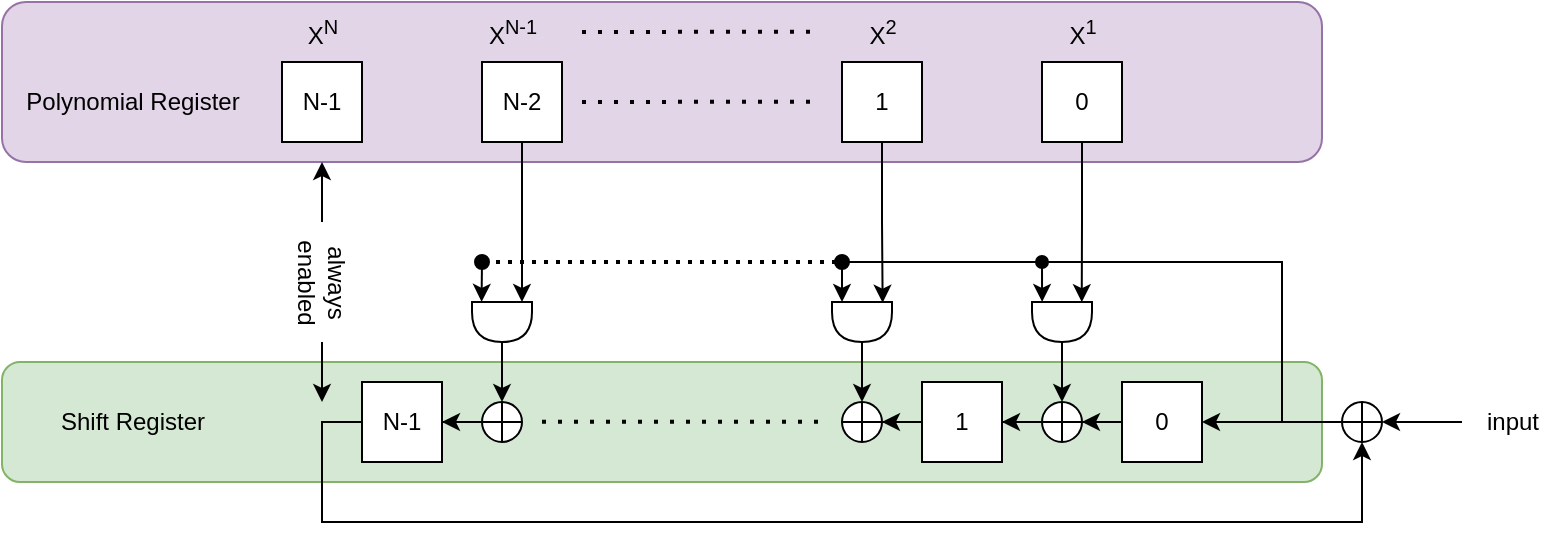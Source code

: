 <mxfile version="22.1.18" type="device">
  <diagram name="Page-1" id="EVpkC4bHWGLZ3YGjp6nC">
    <mxGraphModel dx="2632" dy="376" grid="1" gridSize="10" guides="1" tooltips="1" connect="1" arrows="1" fold="1" page="1" pageScale="1" pageWidth="1654" pageHeight="1169" math="0" shadow="0">
      <root>
        <mxCell id="0" />
        <mxCell id="1" parent="0" />
        <mxCell id="UBEUGFPFDz7dUq5-_0DB-59" value="" style="rounded=1;whiteSpace=wrap;html=1;fillColor=#d5e8d4;strokeColor=#82b366;" vertex="1" parent="1">
          <mxGeometry x="-40" y="310" width="660" height="60" as="geometry" />
        </mxCell>
        <mxCell id="UBEUGFPFDz7dUq5-_0DB-58" value="" style="rounded=1;whiteSpace=wrap;html=1;fillColor=#e1d5e7;strokeColor=#9673a6;" vertex="1" parent="1">
          <mxGeometry x="-40" y="130" width="660" height="80" as="geometry" />
        </mxCell>
        <mxCell id="UBEUGFPFDz7dUq5-_0DB-1" value="N-1" style="rounded=0;whiteSpace=wrap;html=1;" vertex="1" parent="1">
          <mxGeometry x="100" y="160" width="40" height="40" as="geometry" />
        </mxCell>
        <mxCell id="UBEUGFPFDz7dUq5-_0DB-2" value="X&lt;sup&gt;N&lt;/sup&gt;" style="text;html=1;align=center;verticalAlign=middle;resizable=0;points=[];autosize=1;strokeColor=none;fillColor=none;" vertex="1" parent="1">
          <mxGeometry x="100" y="130" width="40" height="30" as="geometry" />
        </mxCell>
        <mxCell id="UBEUGFPFDz7dUq5-_0DB-3" value="N-2" style="rounded=0;whiteSpace=wrap;html=1;" vertex="1" parent="1">
          <mxGeometry x="200" y="160" width="40" height="40" as="geometry" />
        </mxCell>
        <mxCell id="UBEUGFPFDz7dUq5-_0DB-4" value="X&lt;sup&gt;N-1&lt;/sup&gt;" style="text;html=1;align=center;verticalAlign=middle;resizable=0;points=[];autosize=1;strokeColor=none;fillColor=none;" vertex="1" parent="1">
          <mxGeometry x="190" y="130" width="50" height="30" as="geometry" />
        </mxCell>
        <mxCell id="UBEUGFPFDz7dUq5-_0DB-5" value="" style="endArrow=none;dashed=1;html=1;dashPattern=1 3;strokeWidth=2;rounded=0;" edge="1" parent="1">
          <mxGeometry width="50" height="50" relative="1" as="geometry">
            <mxPoint x="250" y="145" as="sourcePoint" />
            <mxPoint x="370" y="144.83" as="targetPoint" />
          </mxGeometry>
        </mxCell>
        <mxCell id="UBEUGFPFDz7dUq5-_0DB-6" value="" style="endArrow=none;dashed=1;html=1;dashPattern=1 3;strokeWidth=2;rounded=0;" edge="1" parent="1">
          <mxGeometry width="50" height="50" relative="1" as="geometry">
            <mxPoint x="250" y="180" as="sourcePoint" />
            <mxPoint x="370" y="179.83" as="targetPoint" />
          </mxGeometry>
        </mxCell>
        <mxCell id="UBEUGFPFDz7dUq5-_0DB-7" value="1" style="rounded=0;whiteSpace=wrap;html=1;" vertex="1" parent="1">
          <mxGeometry x="380" y="160" width="40" height="40" as="geometry" />
        </mxCell>
        <mxCell id="UBEUGFPFDz7dUq5-_0DB-8" value="X&lt;sup&gt;2&lt;/sup&gt;" style="text;html=1;align=center;verticalAlign=middle;resizable=0;points=[];autosize=1;strokeColor=none;fillColor=none;" vertex="1" parent="1">
          <mxGeometry x="380" y="130" width="40" height="30" as="geometry" />
        </mxCell>
        <mxCell id="UBEUGFPFDz7dUq5-_0DB-9" value="0" style="rounded=0;whiteSpace=wrap;html=1;" vertex="1" parent="1">
          <mxGeometry x="480" y="160" width="40" height="40" as="geometry" />
        </mxCell>
        <mxCell id="UBEUGFPFDz7dUq5-_0DB-10" value="X&lt;sup&gt;1&lt;/sup&gt;" style="text;html=1;align=center;verticalAlign=middle;resizable=0;points=[];autosize=1;strokeColor=none;fillColor=none;" vertex="1" parent="1">
          <mxGeometry x="480" y="130" width="40" height="30" as="geometry" />
        </mxCell>
        <mxCell id="UBEUGFPFDz7dUq5-_0DB-18" style="edgeStyle=orthogonalEdgeStyle;rounded=0;orthogonalLoop=1;jettySize=auto;html=1;entryX=1;entryY=0.5;entryDx=0;entryDy=0;" edge="1" parent="1" source="UBEUGFPFDz7dUq5-_0DB-12" target="UBEUGFPFDz7dUq5-_0DB-13">
          <mxGeometry relative="1" as="geometry" />
        </mxCell>
        <mxCell id="UBEUGFPFDz7dUq5-_0DB-12" value="" style="shape=orEllipse;perimeter=ellipsePerimeter;whiteSpace=wrap;html=1;backgroundOutline=1;" vertex="1" parent="1">
          <mxGeometry x="630" y="330" width="20" height="20" as="geometry" />
        </mxCell>
        <mxCell id="UBEUGFPFDz7dUq5-_0DB-21" value="" style="edgeStyle=orthogonalEdgeStyle;rounded=0;orthogonalLoop=1;jettySize=auto;html=1;" edge="1" parent="1" source="UBEUGFPFDz7dUq5-_0DB-13" target="UBEUGFPFDz7dUq5-_0DB-16">
          <mxGeometry relative="1" as="geometry" />
        </mxCell>
        <mxCell id="UBEUGFPFDz7dUq5-_0DB-13" value="0" style="rounded=0;whiteSpace=wrap;html=1;" vertex="1" parent="1">
          <mxGeometry x="520" y="320" width="40" height="40" as="geometry" />
        </mxCell>
        <mxCell id="UBEUGFPFDz7dUq5-_0DB-14" style="edgeStyle=orthogonalEdgeStyle;rounded=0;orthogonalLoop=1;jettySize=auto;html=1;entryX=0.004;entryY=0.171;entryDx=0;entryDy=0;entryPerimeter=0;" edge="1" parent="1" source="UBEUGFPFDz7dUq5-_0DB-9" target="UBEUGFPFDz7dUq5-_0DB-15">
          <mxGeometry relative="1" as="geometry">
            <mxPoint x="502.5" y="285" as="targetPoint" />
          </mxGeometry>
        </mxCell>
        <mxCell id="UBEUGFPFDz7dUq5-_0DB-17" style="edgeStyle=orthogonalEdgeStyle;rounded=0;orthogonalLoop=1;jettySize=auto;html=1;exitX=1;exitY=0.5;exitDx=0;exitDy=0;entryX=0.5;entryY=0;entryDx=0;entryDy=0;" edge="1" parent="1" source="UBEUGFPFDz7dUq5-_0DB-15" target="UBEUGFPFDz7dUq5-_0DB-16">
          <mxGeometry relative="1" as="geometry" />
        </mxCell>
        <mxCell id="UBEUGFPFDz7dUq5-_0DB-15" value="" style="shape=delay;whiteSpace=wrap;html=1;rotation=90;" vertex="1" parent="1">
          <mxGeometry x="480" y="275" width="20" height="30" as="geometry" />
        </mxCell>
        <mxCell id="UBEUGFPFDz7dUq5-_0DB-23" value="" style="edgeStyle=orthogonalEdgeStyle;rounded=0;orthogonalLoop=1;jettySize=auto;html=1;" edge="1" parent="1" source="UBEUGFPFDz7dUq5-_0DB-16" target="UBEUGFPFDz7dUq5-_0DB-22">
          <mxGeometry relative="1" as="geometry" />
        </mxCell>
        <mxCell id="UBEUGFPFDz7dUq5-_0DB-16" value="" style="shape=orEllipse;perimeter=ellipsePerimeter;whiteSpace=wrap;html=1;backgroundOutline=1;" vertex="1" parent="1">
          <mxGeometry x="480" y="330" width="20" height="20" as="geometry" />
        </mxCell>
        <mxCell id="UBEUGFPFDz7dUq5-_0DB-30" style="edgeStyle=orthogonalEdgeStyle;rounded=0;orthogonalLoop=1;jettySize=auto;html=1;entryX=1;entryY=0.5;entryDx=0;entryDy=0;" edge="1" parent="1" source="UBEUGFPFDz7dUq5-_0DB-22" target="UBEUGFPFDz7dUq5-_0DB-24">
          <mxGeometry relative="1" as="geometry" />
        </mxCell>
        <mxCell id="UBEUGFPFDz7dUq5-_0DB-22" value="1" style="rounded=0;whiteSpace=wrap;html=1;" vertex="1" parent="1">
          <mxGeometry x="420" y="320" width="40" height="40" as="geometry" />
        </mxCell>
        <mxCell id="UBEUGFPFDz7dUq5-_0DB-24" value="" style="shape=orEllipse;perimeter=ellipsePerimeter;whiteSpace=wrap;html=1;backgroundOutline=1;" vertex="1" parent="1">
          <mxGeometry x="380" y="330" width="20" height="20" as="geometry" />
        </mxCell>
        <mxCell id="UBEUGFPFDz7dUq5-_0DB-32" style="edgeStyle=orthogonalEdgeStyle;rounded=0;orthogonalLoop=1;jettySize=auto;html=1;entryX=0.5;entryY=0;entryDx=0;entryDy=0;" edge="1" parent="1" source="UBEUGFPFDz7dUq5-_0DB-31" target="UBEUGFPFDz7dUq5-_0DB-24">
          <mxGeometry relative="1" as="geometry" />
        </mxCell>
        <mxCell id="UBEUGFPFDz7dUq5-_0DB-31" value="" style="shape=delay;whiteSpace=wrap;html=1;rotation=90;" vertex="1" parent="1">
          <mxGeometry x="380" y="275" width="20" height="30" as="geometry" />
        </mxCell>
        <mxCell id="UBEUGFPFDz7dUq5-_0DB-33" style="edgeStyle=orthogonalEdgeStyle;rounded=0;orthogonalLoop=1;jettySize=auto;html=1;entryX=0.017;entryY=0.156;entryDx=0;entryDy=0;entryPerimeter=0;" edge="1" parent="1" source="UBEUGFPFDz7dUq5-_0DB-7" target="UBEUGFPFDz7dUq5-_0DB-31">
          <mxGeometry relative="1" as="geometry" />
        </mxCell>
        <mxCell id="UBEUGFPFDz7dUq5-_0DB-34" value="" style="endArrow=classic;html=1;rounded=0;edgeStyle=orthogonalEdgeStyle;entryX=-0.003;entryY=0.832;entryDx=0;entryDy=0;entryPerimeter=0;" edge="1" parent="1" target="UBEUGFPFDz7dUq5-_0DB-15">
          <mxGeometry width="50" height="50" relative="1" as="geometry">
            <mxPoint x="600" y="340" as="sourcePoint" />
            <mxPoint x="470" y="270" as="targetPoint" />
            <Array as="points">
              <mxPoint x="600" y="260" />
              <mxPoint x="480" y="260" />
            </Array>
          </mxGeometry>
        </mxCell>
        <mxCell id="UBEUGFPFDz7dUq5-_0DB-35" value="" style="endArrow=oval;html=1;rounded=0;edgeStyle=orthogonalEdgeStyle;startArrow=oval;startFill=1;endFill=1;" edge="1" parent="1">
          <mxGeometry width="50" height="50" relative="1" as="geometry">
            <mxPoint x="480" y="260" as="sourcePoint" />
            <mxPoint x="380" y="260" as="targetPoint" />
          </mxGeometry>
        </mxCell>
        <mxCell id="UBEUGFPFDz7dUq5-_0DB-36" value="" style="endArrow=none;dashed=1;html=1;dashPattern=1 3;strokeWidth=2;rounded=0;" edge="1" parent="1">
          <mxGeometry width="50" height="50" relative="1" as="geometry">
            <mxPoint x="230" y="339.83" as="sourcePoint" />
            <mxPoint x="370" y="339.83" as="targetPoint" />
          </mxGeometry>
        </mxCell>
        <mxCell id="UBEUGFPFDz7dUq5-_0DB-46" style="edgeStyle=orthogonalEdgeStyle;rounded=0;orthogonalLoop=1;jettySize=auto;html=1;entryX=1;entryY=0.5;entryDx=0;entryDy=0;" edge="1" parent="1" source="UBEUGFPFDz7dUq5-_0DB-37" target="UBEUGFPFDz7dUq5-_0DB-45">
          <mxGeometry relative="1" as="geometry" />
        </mxCell>
        <mxCell id="UBEUGFPFDz7dUq5-_0DB-37" value="" style="shape=orEllipse;perimeter=ellipsePerimeter;whiteSpace=wrap;html=1;backgroundOutline=1;" vertex="1" parent="1">
          <mxGeometry x="200" y="330" width="20" height="20" as="geometry" />
        </mxCell>
        <mxCell id="UBEUGFPFDz7dUq5-_0DB-44" style="edgeStyle=orthogonalEdgeStyle;rounded=0;orthogonalLoop=1;jettySize=auto;html=1;entryX=0.5;entryY=0;entryDx=0;entryDy=0;" edge="1" parent="1" source="UBEUGFPFDz7dUq5-_0DB-38" target="UBEUGFPFDz7dUq5-_0DB-37">
          <mxGeometry relative="1" as="geometry" />
        </mxCell>
        <mxCell id="UBEUGFPFDz7dUq5-_0DB-38" value="" style="shape=delay;whiteSpace=wrap;html=1;rotation=90;" vertex="1" parent="1">
          <mxGeometry x="200" y="275" width="20" height="30" as="geometry" />
        </mxCell>
        <mxCell id="UBEUGFPFDz7dUq5-_0DB-40" value="" style="endArrow=classic;html=1;rounded=0;entryX=0;entryY=0.833;entryDx=0;entryDy=0;entryPerimeter=0;" edge="1" parent="1" target="UBEUGFPFDz7dUq5-_0DB-31">
          <mxGeometry width="50" height="50" relative="1" as="geometry">
            <mxPoint x="380" y="260" as="sourcePoint" />
            <mxPoint x="410" y="230" as="targetPoint" />
          </mxGeometry>
        </mxCell>
        <mxCell id="UBEUGFPFDz7dUq5-_0DB-41" value="" style="endArrow=oval;html=1;rounded=0;edgeStyle=orthogonalEdgeStyle;startArrow=oval;startFill=1;endFill=1;dashed=1;dashPattern=1 2;strokeWidth=2;" edge="1" parent="1">
          <mxGeometry width="50" height="50" relative="1" as="geometry">
            <mxPoint x="380" y="260" as="sourcePoint" />
            <mxPoint x="200" y="260" as="targetPoint" />
          </mxGeometry>
        </mxCell>
        <mxCell id="UBEUGFPFDz7dUq5-_0DB-42" value="" style="endArrow=classic;html=1;rounded=0;entryX=-0.003;entryY=0.841;entryDx=0;entryDy=0;entryPerimeter=0;" edge="1" parent="1" target="UBEUGFPFDz7dUq5-_0DB-38">
          <mxGeometry width="50" height="50" relative="1" as="geometry">
            <mxPoint x="200" y="260" as="sourcePoint" />
            <mxPoint x="370" y="210" as="targetPoint" />
          </mxGeometry>
        </mxCell>
        <mxCell id="UBEUGFPFDz7dUq5-_0DB-43" style="edgeStyle=orthogonalEdgeStyle;rounded=0;orthogonalLoop=1;jettySize=auto;html=1;entryX=0;entryY=0.167;entryDx=0;entryDy=0;entryPerimeter=0;" edge="1" parent="1" source="UBEUGFPFDz7dUq5-_0DB-3" target="UBEUGFPFDz7dUq5-_0DB-38">
          <mxGeometry relative="1" as="geometry" />
        </mxCell>
        <mxCell id="UBEUGFPFDz7dUq5-_0DB-47" style="edgeStyle=orthogonalEdgeStyle;rounded=0;orthogonalLoop=1;jettySize=auto;html=1;entryX=0.5;entryY=1;entryDx=0;entryDy=0;" edge="1" parent="1" source="UBEUGFPFDz7dUq5-_0DB-45" target="UBEUGFPFDz7dUq5-_0DB-12">
          <mxGeometry relative="1" as="geometry">
            <Array as="points">
              <mxPoint x="120" y="340" />
              <mxPoint x="120" y="390" />
              <mxPoint x="640" y="390" />
            </Array>
          </mxGeometry>
        </mxCell>
        <mxCell id="UBEUGFPFDz7dUq5-_0DB-45" value="N-1" style="rounded=0;whiteSpace=wrap;html=1;" vertex="1" parent="1">
          <mxGeometry x="140" y="320" width="40" height="40" as="geometry" />
        </mxCell>
        <mxCell id="UBEUGFPFDz7dUq5-_0DB-53" style="edgeStyle=orthogonalEdgeStyle;rounded=0;orthogonalLoop=1;jettySize=auto;html=1;" edge="1" parent="1" source="UBEUGFPFDz7dUq5-_0DB-48">
          <mxGeometry relative="1" as="geometry">
            <mxPoint x="120" y="210" as="targetPoint" />
          </mxGeometry>
        </mxCell>
        <mxCell id="UBEUGFPFDz7dUq5-_0DB-57" style="edgeStyle=orthogonalEdgeStyle;rounded=0;orthogonalLoop=1;jettySize=auto;html=1;" edge="1" parent="1" source="UBEUGFPFDz7dUq5-_0DB-48">
          <mxGeometry relative="1" as="geometry">
            <mxPoint x="120" y="330" as="targetPoint" />
          </mxGeometry>
        </mxCell>
        <mxCell id="UBEUGFPFDz7dUq5-_0DB-48" value="always &lt;br&gt;enabled" style="text;html=1;align=center;verticalAlign=middle;resizable=0;points=[];autosize=1;strokeColor=none;fillColor=none;rotation=90;spacing=0;" vertex="1" parent="1">
          <mxGeometry x="90" y="250" width="60" height="40" as="geometry" />
        </mxCell>
        <mxCell id="UBEUGFPFDz7dUq5-_0DB-50" style="edgeStyle=orthogonalEdgeStyle;rounded=0;orthogonalLoop=1;jettySize=auto;html=1;entryX=1;entryY=0.5;entryDx=0;entryDy=0;" edge="1" parent="1" source="UBEUGFPFDz7dUq5-_0DB-49" target="UBEUGFPFDz7dUq5-_0DB-12">
          <mxGeometry relative="1" as="geometry" />
        </mxCell>
        <mxCell id="UBEUGFPFDz7dUq5-_0DB-49" value="input" style="text;html=1;align=center;verticalAlign=middle;resizable=0;points=[];autosize=1;strokeColor=none;fillColor=none;" vertex="1" parent="1">
          <mxGeometry x="690" y="325" width="50" height="30" as="geometry" />
        </mxCell>
        <mxCell id="UBEUGFPFDz7dUq5-_0DB-51" value="Polynomial Register" style="text;html=1;align=center;verticalAlign=middle;resizable=0;points=[];autosize=1;strokeColor=none;fillColor=none;" vertex="1" parent="1">
          <mxGeometry x="-40" y="165" width="130" height="30" as="geometry" />
        </mxCell>
        <mxCell id="UBEUGFPFDz7dUq5-_0DB-52" value="Shift Register" style="text;html=1;align=center;verticalAlign=middle;resizable=0;points=[];autosize=1;strokeColor=none;fillColor=none;" vertex="1" parent="1">
          <mxGeometry x="-25" y="325" width="100" height="30" as="geometry" />
        </mxCell>
      </root>
    </mxGraphModel>
  </diagram>
</mxfile>
